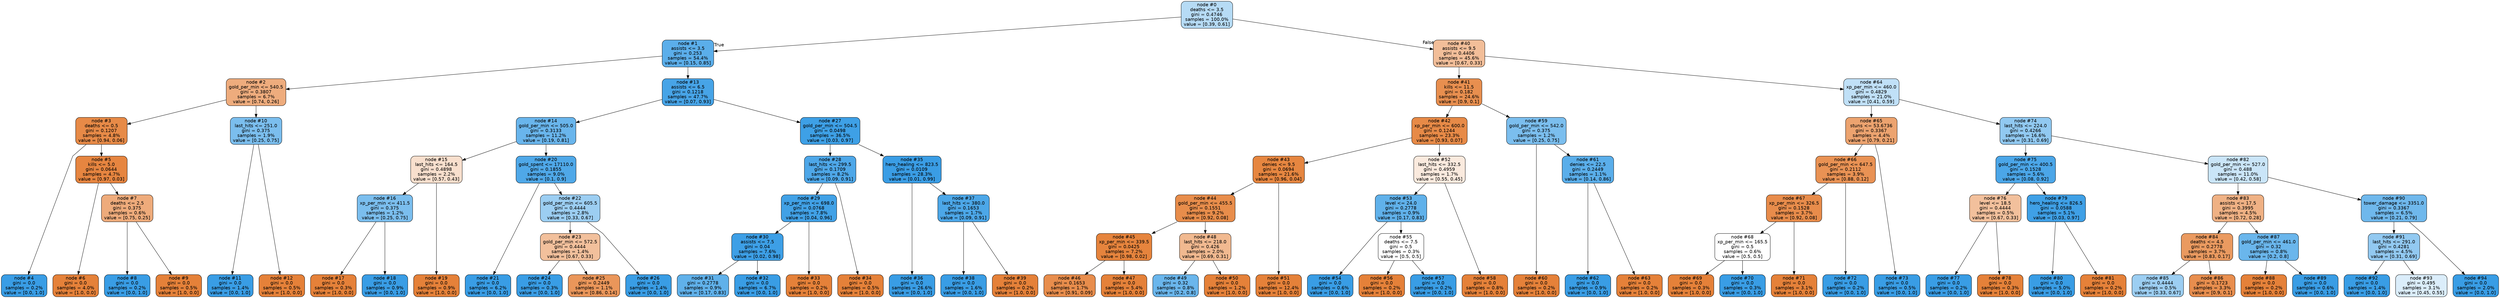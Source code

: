 digraph Tree {
node [shape=box, style="filled, rounded", color="black", fontname=helvetica] ;
graph [ranksep=equally, splines=polyline] ;
edge [fontname=helvetica] ;
0 [label="node #0\ndeaths <= 3.5\ngini = 0.4746\nsamples = 100.0%\nvalue = [0.39, 0.61]", fillcolor="#399de55e"] ;
1 [label="node #1\nassists <= 3.5\ngini = 0.253\nsamples = 54.4%\nvalue = [0.15, 0.85]", fillcolor="#399de5d3"] ;
0 -> 1 [labeldistance=2.5, labelangle=45, headlabel="True"] ;
2 [label="node #2\ngold_per_min <= 540.5\ngini = 0.3807\nsamples = 6.7%\nvalue = [0.74, 0.26]", fillcolor="#e58139a7"] ;
1 -> 2 ;
3 [label="node #3\ndeaths <= 0.5\ngini = 0.1207\nsamples = 4.8%\nvalue = [0.94, 0.06]", fillcolor="#e58139ed"] ;
2 -> 3 ;
4 [label="node #4\ngini = 0.0\nsamples = 0.2%\nvalue = [0.0, 1.0]", fillcolor="#399de5ff"] ;
3 -> 4 ;
5 [label="node #5\nkills <= 5.0\ngini = 0.0644\nsamples = 4.7%\nvalue = [0.97, 0.03]", fillcolor="#e58139f6"] ;
3 -> 5 ;
6 [label="node #6\ngini = 0.0\nsamples = 4.0%\nvalue = [1.0, 0.0]", fillcolor="#e58139ff"] ;
5 -> 6 ;
7 [label="node #7\ndeaths <= 2.5\ngini = 0.375\nsamples = 0.6%\nvalue = [0.75, 0.25]", fillcolor="#e58139aa"] ;
5 -> 7 ;
8 [label="node #8\ngini = 0.0\nsamples = 0.2%\nvalue = [0.0, 1.0]", fillcolor="#399de5ff"] ;
7 -> 8 ;
9 [label="node #9\ngini = 0.0\nsamples = 0.5%\nvalue = [1.0, 0.0]", fillcolor="#e58139ff"] ;
7 -> 9 ;
10 [label="node #10\nlast_hits <= 251.0\ngini = 0.375\nsamples = 1.9%\nvalue = [0.25, 0.75]", fillcolor="#399de5aa"] ;
2 -> 10 ;
11 [label="node #11\ngini = 0.0\nsamples = 1.4%\nvalue = [0.0, 1.0]", fillcolor="#399de5ff"] ;
10 -> 11 ;
12 [label="node #12\ngini = 0.0\nsamples = 0.5%\nvalue = [1.0, 0.0]", fillcolor="#e58139ff"] ;
10 -> 12 ;
13 [label="node #13\nassists <= 6.5\ngini = 0.1218\nsamples = 47.7%\nvalue = [0.07, 0.93]", fillcolor="#399de5ed"] ;
1 -> 13 ;
14 [label="node #14\ngold_per_min <= 505.0\ngini = 0.3133\nsamples = 11.2%\nvalue = [0.19, 0.81]", fillcolor="#399de5c1"] ;
13 -> 14 ;
15 [label="node #15\nlast_hits <= 164.5\ngini = 0.4898\nsamples = 2.2%\nvalue = [0.57, 0.43]", fillcolor="#e5813940"] ;
14 -> 15 ;
16 [label="node #16\nxp_per_min <= 411.5\ngini = 0.375\nsamples = 1.2%\nvalue = [0.25, 0.75]", fillcolor="#399de5aa"] ;
15 -> 16 ;
17 [label="node #17\ngini = 0.0\nsamples = 0.3%\nvalue = [1.0, 0.0]", fillcolor="#e58139ff"] ;
16 -> 17 ;
18 [label="node #18\ngini = 0.0\nsamples = 0.9%\nvalue = [0.0, 1.0]", fillcolor="#399de5ff"] ;
16 -> 18 ;
19 [label="node #19\ngini = 0.0\nsamples = 0.9%\nvalue = [1.0, 0.0]", fillcolor="#e58139ff"] ;
15 -> 19 ;
20 [label="node #20\ngold_spent <= 17110.0\ngini = 0.1855\nsamples = 9.0%\nvalue = [0.1, 0.9]", fillcolor="#399de5e2"] ;
14 -> 20 ;
21 [label="node #21\ngini = 0.0\nsamples = 6.2%\nvalue = [0.0, 1.0]", fillcolor="#399de5ff"] ;
20 -> 21 ;
22 [label="node #22\ngold_per_min <= 605.5\ngini = 0.4444\nsamples = 2.8%\nvalue = [0.33, 0.67]", fillcolor="#399de57f"] ;
20 -> 22 ;
23 [label="node #23\ngold_per_min <= 572.5\ngini = 0.4444\nsamples = 1.4%\nvalue = [0.67, 0.33]", fillcolor="#e581397f"] ;
22 -> 23 ;
24 [label="node #24\ngini = 0.0\nsamples = 0.3%\nvalue = [0.0, 1.0]", fillcolor="#399de5ff"] ;
23 -> 24 ;
25 [label="node #25\ngini = 0.2449\nsamples = 1.1%\nvalue = [0.86, 0.14]", fillcolor="#e58139d4"] ;
23 -> 25 ;
26 [label="node #26\ngini = 0.0\nsamples = 1.4%\nvalue = [0.0, 1.0]", fillcolor="#399de5ff"] ;
22 -> 26 ;
27 [label="node #27\ngold_per_min <= 504.5\ngini = 0.0498\nsamples = 36.5%\nvalue = [0.03, 0.97]", fillcolor="#399de5f8"] ;
13 -> 27 ;
28 [label="node #28\nlast_hits <= 299.5\ngini = 0.1709\nsamples = 8.2%\nvalue = [0.09, 0.91]", fillcolor="#399de5e4"] ;
27 -> 28 ;
29 [label="node #29\nxp_per_min <= 698.0\ngini = 0.0768\nsamples = 7.8%\nvalue = [0.04, 0.96]", fillcolor="#399de5f4"] ;
28 -> 29 ;
30 [label="node #30\nassists <= 7.5\ngini = 0.04\nsamples = 7.6%\nvalue = [0.02, 0.98]", fillcolor="#399de5fa"] ;
29 -> 30 ;
31 [label="node #31\ngini = 0.2778\nsamples = 0.9%\nvalue = [0.17, 0.83]", fillcolor="#399de5cc"] ;
30 -> 31 ;
32 [label="node #32\ngini = 0.0\nsamples = 6.7%\nvalue = [0.0, 1.0]", fillcolor="#399de5ff"] ;
30 -> 32 ;
33 [label="node #33\ngini = 0.0\nsamples = 0.2%\nvalue = [1.0, 0.0]", fillcolor="#e58139ff"] ;
29 -> 33 ;
34 [label="node #34\ngini = 0.0\nsamples = 0.5%\nvalue = [1.0, 0.0]", fillcolor="#e58139ff"] ;
28 -> 34 ;
35 [label="node #35\nhero_healing <= 823.5\ngini = 0.0109\nsamples = 28.3%\nvalue = [0.01, 0.99]", fillcolor="#399de5fe"] ;
27 -> 35 ;
36 [label="node #36\ngini = 0.0\nsamples = 26.6%\nvalue = [0.0, 1.0]", fillcolor="#399de5ff"] ;
35 -> 36 ;
37 [label="node #37\nlast_hits <= 380.0\ngini = 0.1653\nsamples = 1.7%\nvalue = [0.09, 0.91]", fillcolor="#399de5e6"] ;
35 -> 37 ;
38 [label="node #38\ngini = 0.0\nsamples = 1.6%\nvalue = [0.0, 1.0]", fillcolor="#399de5ff"] ;
37 -> 38 ;
39 [label="node #39\ngini = 0.0\nsamples = 0.2%\nvalue = [1.0, 0.0]", fillcolor="#e58139ff"] ;
37 -> 39 ;
40 [label="node #40\nassists <= 9.5\ngini = 0.4406\nsamples = 45.6%\nvalue = [0.67, 0.33]", fillcolor="#e5813983"] ;
0 -> 40 [labeldistance=2.5, labelangle=-45, headlabel="False"] ;
41 [label="node #41\nkills <= 11.5\ngini = 0.182\nsamples = 24.6%\nvalue = [0.9, 0.1]", fillcolor="#e58139e2"] ;
40 -> 41 ;
42 [label="node #42\nxp_per_min <= 600.0\ngini = 0.1244\nsamples = 23.3%\nvalue = [0.93, 0.07]", fillcolor="#e58139ed"] ;
41 -> 42 ;
43 [label="node #43\ndenies <= 9.5\ngini = 0.0694\nsamples = 21.6%\nvalue = [0.96, 0.04]", fillcolor="#e58139f5"] ;
42 -> 43 ;
44 [label="node #44\ngold_per_min <= 455.5\ngini = 0.1551\nsamples = 9.2%\nvalue = [0.92, 0.08]", fillcolor="#e58139e7"] ;
43 -> 44 ;
45 [label="node #45\nxp_per_min <= 339.5\ngini = 0.0425\nsamples = 7.2%\nvalue = [0.98, 0.02]", fillcolor="#e58139f9"] ;
44 -> 45 ;
46 [label="node #46\ngini = 0.1653\nsamples = 1.7%\nvalue = [0.91, 0.09]", fillcolor="#e58139e6"] ;
45 -> 46 ;
47 [label="node #47\ngini = 0.0\nsamples = 5.4%\nvalue = [1.0, 0.0]", fillcolor="#e58139ff"] ;
45 -> 47 ;
48 [label="node #48\nlast_hits <= 218.0\ngini = 0.426\nsamples = 2.0%\nvalue = [0.69, 0.31]", fillcolor="#e581398e"] ;
44 -> 48 ;
49 [label="node #49\ngini = 0.32\nsamples = 0.8%\nvalue = [0.2, 0.8]", fillcolor="#399de5bf"] ;
48 -> 49 ;
50 [label="node #50\ngini = 0.0\nsamples = 1.2%\nvalue = [1.0, 0.0]", fillcolor="#e58139ff"] ;
48 -> 50 ;
51 [label="node #51\ngini = 0.0\nsamples = 12.4%\nvalue = [1.0, 0.0]", fillcolor="#e58139ff"] ;
43 -> 51 ;
52 [label="node #52\nlast_hits <= 332.5\ngini = 0.4959\nsamples = 1.7%\nvalue = [0.55, 0.45]", fillcolor="#e581392a"] ;
42 -> 52 ;
53 [label="node #53\nlevel <= 24.0\ngini = 0.2778\nsamples = 0.9%\nvalue = [0.17, 0.83]", fillcolor="#399de5cc"] ;
52 -> 53 ;
54 [label="node #54\ngini = 0.0\nsamples = 0.6%\nvalue = [0.0, 1.0]", fillcolor="#399de5ff"] ;
53 -> 54 ;
55 [label="node #55\ndeaths <= 7.5\ngini = 0.5\nsamples = 0.3%\nvalue = [0.5, 0.5]", fillcolor="#e5813900"] ;
53 -> 55 ;
56 [label="node #56\ngini = 0.0\nsamples = 0.2%\nvalue = [1.0, 0.0]", fillcolor="#e58139ff"] ;
55 -> 56 ;
57 [label="node #57\ngini = 0.0\nsamples = 0.2%\nvalue = [0.0, 1.0]", fillcolor="#399de5ff"] ;
55 -> 57 ;
58 [label="node #58\ngini = 0.0\nsamples = 0.8%\nvalue = [1.0, 0.0]", fillcolor="#e58139ff"] ;
52 -> 58 ;
59 [label="node #59\ngold_per_min <= 542.0\ngini = 0.375\nsamples = 1.2%\nvalue = [0.25, 0.75]", fillcolor="#399de5aa"] ;
41 -> 59 ;
60 [label="node #60\ngini = 0.0\nsamples = 0.2%\nvalue = [1.0, 0.0]", fillcolor="#e58139ff"] ;
59 -> 60 ;
61 [label="node #61\ndenies <= 22.5\ngini = 0.2449\nsamples = 1.1%\nvalue = [0.14, 0.86]", fillcolor="#399de5d4"] ;
59 -> 61 ;
62 [label="node #62\ngini = 0.0\nsamples = 0.9%\nvalue = [0.0, 1.0]", fillcolor="#399de5ff"] ;
61 -> 62 ;
63 [label="node #63\ngini = 0.0\nsamples = 0.2%\nvalue = [1.0, 0.0]", fillcolor="#e58139ff"] ;
61 -> 63 ;
64 [label="node #64\nxp_per_min <= 460.0\ngini = 0.4829\nsamples = 21.0%\nvalue = [0.41, 0.59]", fillcolor="#399de550"] ;
40 -> 64 ;
65 [label="node #65\nstuns <= 53.6736\ngini = 0.3367\nsamples = 4.4%\nvalue = [0.79, 0.21]", fillcolor="#e58139b9"] ;
64 -> 65 ;
66 [label="node #66\ngold_per_min <= 647.5\ngini = 0.2112\nsamples = 3.9%\nvalue = [0.88, 0.12]", fillcolor="#e58139dc"] ;
65 -> 66 ;
67 [label="node #67\nxp_per_min <= 326.5\ngini = 0.1528\nsamples = 3.7%\nvalue = [0.92, 0.08]", fillcolor="#e58139e8"] ;
66 -> 67 ;
68 [label="node #68\nxp_per_min <= 165.5\ngini = 0.5\nsamples = 0.6%\nvalue = [0.5, 0.5]", fillcolor="#e5813900"] ;
67 -> 68 ;
69 [label="node #69\ngini = 0.0\nsamples = 0.3%\nvalue = [1.0, 0.0]", fillcolor="#e58139ff"] ;
68 -> 69 ;
70 [label="node #70\ngini = 0.0\nsamples = 0.3%\nvalue = [0.0, 1.0]", fillcolor="#399de5ff"] ;
68 -> 70 ;
71 [label="node #71\ngini = 0.0\nsamples = 3.1%\nvalue = [1.0, 0.0]", fillcolor="#e58139ff"] ;
67 -> 71 ;
72 [label="node #72\ngini = 0.0\nsamples = 0.2%\nvalue = [0.0, 1.0]", fillcolor="#399de5ff"] ;
66 -> 72 ;
73 [label="node #73\ngini = 0.0\nsamples = 0.5%\nvalue = [0.0, 1.0]", fillcolor="#399de5ff"] ;
65 -> 73 ;
74 [label="node #74\nlast_hits <= 224.0\ngini = 0.4266\nsamples = 16.6%\nvalue = [0.31, 0.69]", fillcolor="#399de58d"] ;
64 -> 74 ;
75 [label="node #75\ngold_per_min <= 400.5\ngini = 0.1528\nsamples = 5.6%\nvalue = [0.08, 0.92]", fillcolor="#399de5e8"] ;
74 -> 75 ;
76 [label="node #76\nlevel <= 18.5\ngini = 0.4444\nsamples = 0.5%\nvalue = [0.67, 0.33]", fillcolor="#e581397f"] ;
75 -> 76 ;
77 [label="node #77\ngini = 0.0\nsamples = 0.2%\nvalue = [0.0, 1.0]", fillcolor="#399de5ff"] ;
76 -> 77 ;
78 [label="node #78\ngini = 0.0\nsamples = 0.3%\nvalue = [1.0, 0.0]", fillcolor="#e58139ff"] ;
76 -> 78 ;
79 [label="node #79\nhero_healing <= 826.5\ngini = 0.0588\nsamples = 5.1%\nvalue = [0.03, 0.97]", fillcolor="#399de5f7"] ;
75 -> 79 ;
80 [label="node #80\ngini = 0.0\nsamples = 5.0%\nvalue = [0.0, 1.0]", fillcolor="#399de5ff"] ;
79 -> 80 ;
81 [label="node #81\ngini = 0.0\nsamples = 0.2%\nvalue = [1.0, 0.0]", fillcolor="#e58139ff"] ;
79 -> 81 ;
82 [label="node #82\ngold_per_min <= 527.0\ngini = 0.488\nsamples = 11.0%\nvalue = [0.42, 0.58]", fillcolor="#399de544"] ;
74 -> 82 ;
83 [label="node #83\nassists <= 17.5\ngini = 0.3995\nsamples = 4.5%\nvalue = [0.72, 0.28]", fillcolor="#e581399e"] ;
82 -> 83 ;
84 [label="node #84\ndeaths <= 4.5\ngini = 0.2778\nsamples = 3.7%\nvalue = [0.83, 0.17]", fillcolor="#e58139cc"] ;
83 -> 84 ;
85 [label="node #85\ngini = 0.4444\nsamples = 0.5%\nvalue = [0.33, 0.67]", fillcolor="#399de57f"] ;
84 -> 85 ;
86 [label="node #86\ngini = 0.1723\nsamples = 3.3%\nvalue = [0.9, 0.1]", fillcolor="#e58139e4"] ;
84 -> 86 ;
87 [label="node #87\ngold_per_min <= 461.0\ngini = 0.32\nsamples = 0.8%\nvalue = [0.2, 0.8]", fillcolor="#399de5bf"] ;
83 -> 87 ;
88 [label="node #88\ngini = 0.0\nsamples = 0.2%\nvalue = [1.0, 0.0]", fillcolor="#e58139ff"] ;
87 -> 88 ;
89 [label="node #89\ngini = 0.0\nsamples = 0.6%\nvalue = [0.0, 1.0]", fillcolor="#399de5ff"] ;
87 -> 89 ;
90 [label="node #90\ntower_damage <= 3351.0\ngini = 0.3367\nsamples = 6.5%\nvalue = [0.21, 0.79]", fillcolor="#399de5b9"] ;
82 -> 90 ;
91 [label="node #91\nlast_hits <= 291.0\ngini = 0.4281\nsamples = 4.5%\nvalue = [0.31, 0.69]", fillcolor="#399de58c"] ;
90 -> 91 ;
92 [label="node #92\ngini = 0.0\nsamples = 1.4%\nvalue = [0.0, 1.0]", fillcolor="#399de5ff"] ;
91 -> 92 ;
93 [label="node #93\ngini = 0.495\nsamples = 3.1%\nvalue = [0.45, 0.55]", fillcolor="#399de52e"] ;
91 -> 93 ;
94 [label="node #94\ngini = 0.0\nsamples = 2.0%\nvalue = [0.0, 1.0]", fillcolor="#399de5ff"] ;
90 -> 94 ;
{rank=same ; 0} ;
{rank=same ; 1; 40} ;
{rank=same ; 2; 13; 41; 64} ;
{rank=same ; 3; 10; 14; 27; 42; 59; 65; 74} ;
{rank=same ; 5; 15; 20; 28; 35; 43; 52; 61; 66; 75; 82} ;
{rank=same ; 7; 16; 22; 29; 37; 44; 53; 67; 76; 79; 83; 90} ;
{rank=same ; 23; 30; 45; 48; 55; 68; 84; 87; 91} ;
{rank=same ; 4; 6; 8; 9; 11; 12; 17; 18; 19; 21; 24; 25; 26; 31; 32; 33; 34; 36; 38; 39; 46; 47; 49; 50; 51; 54; 56; 57; 58; 60; 62; 63; 69; 70; 71; 72; 73; 77; 78; 80; 81; 85; 86; 88; 89; 92; 93; 94} ;
}